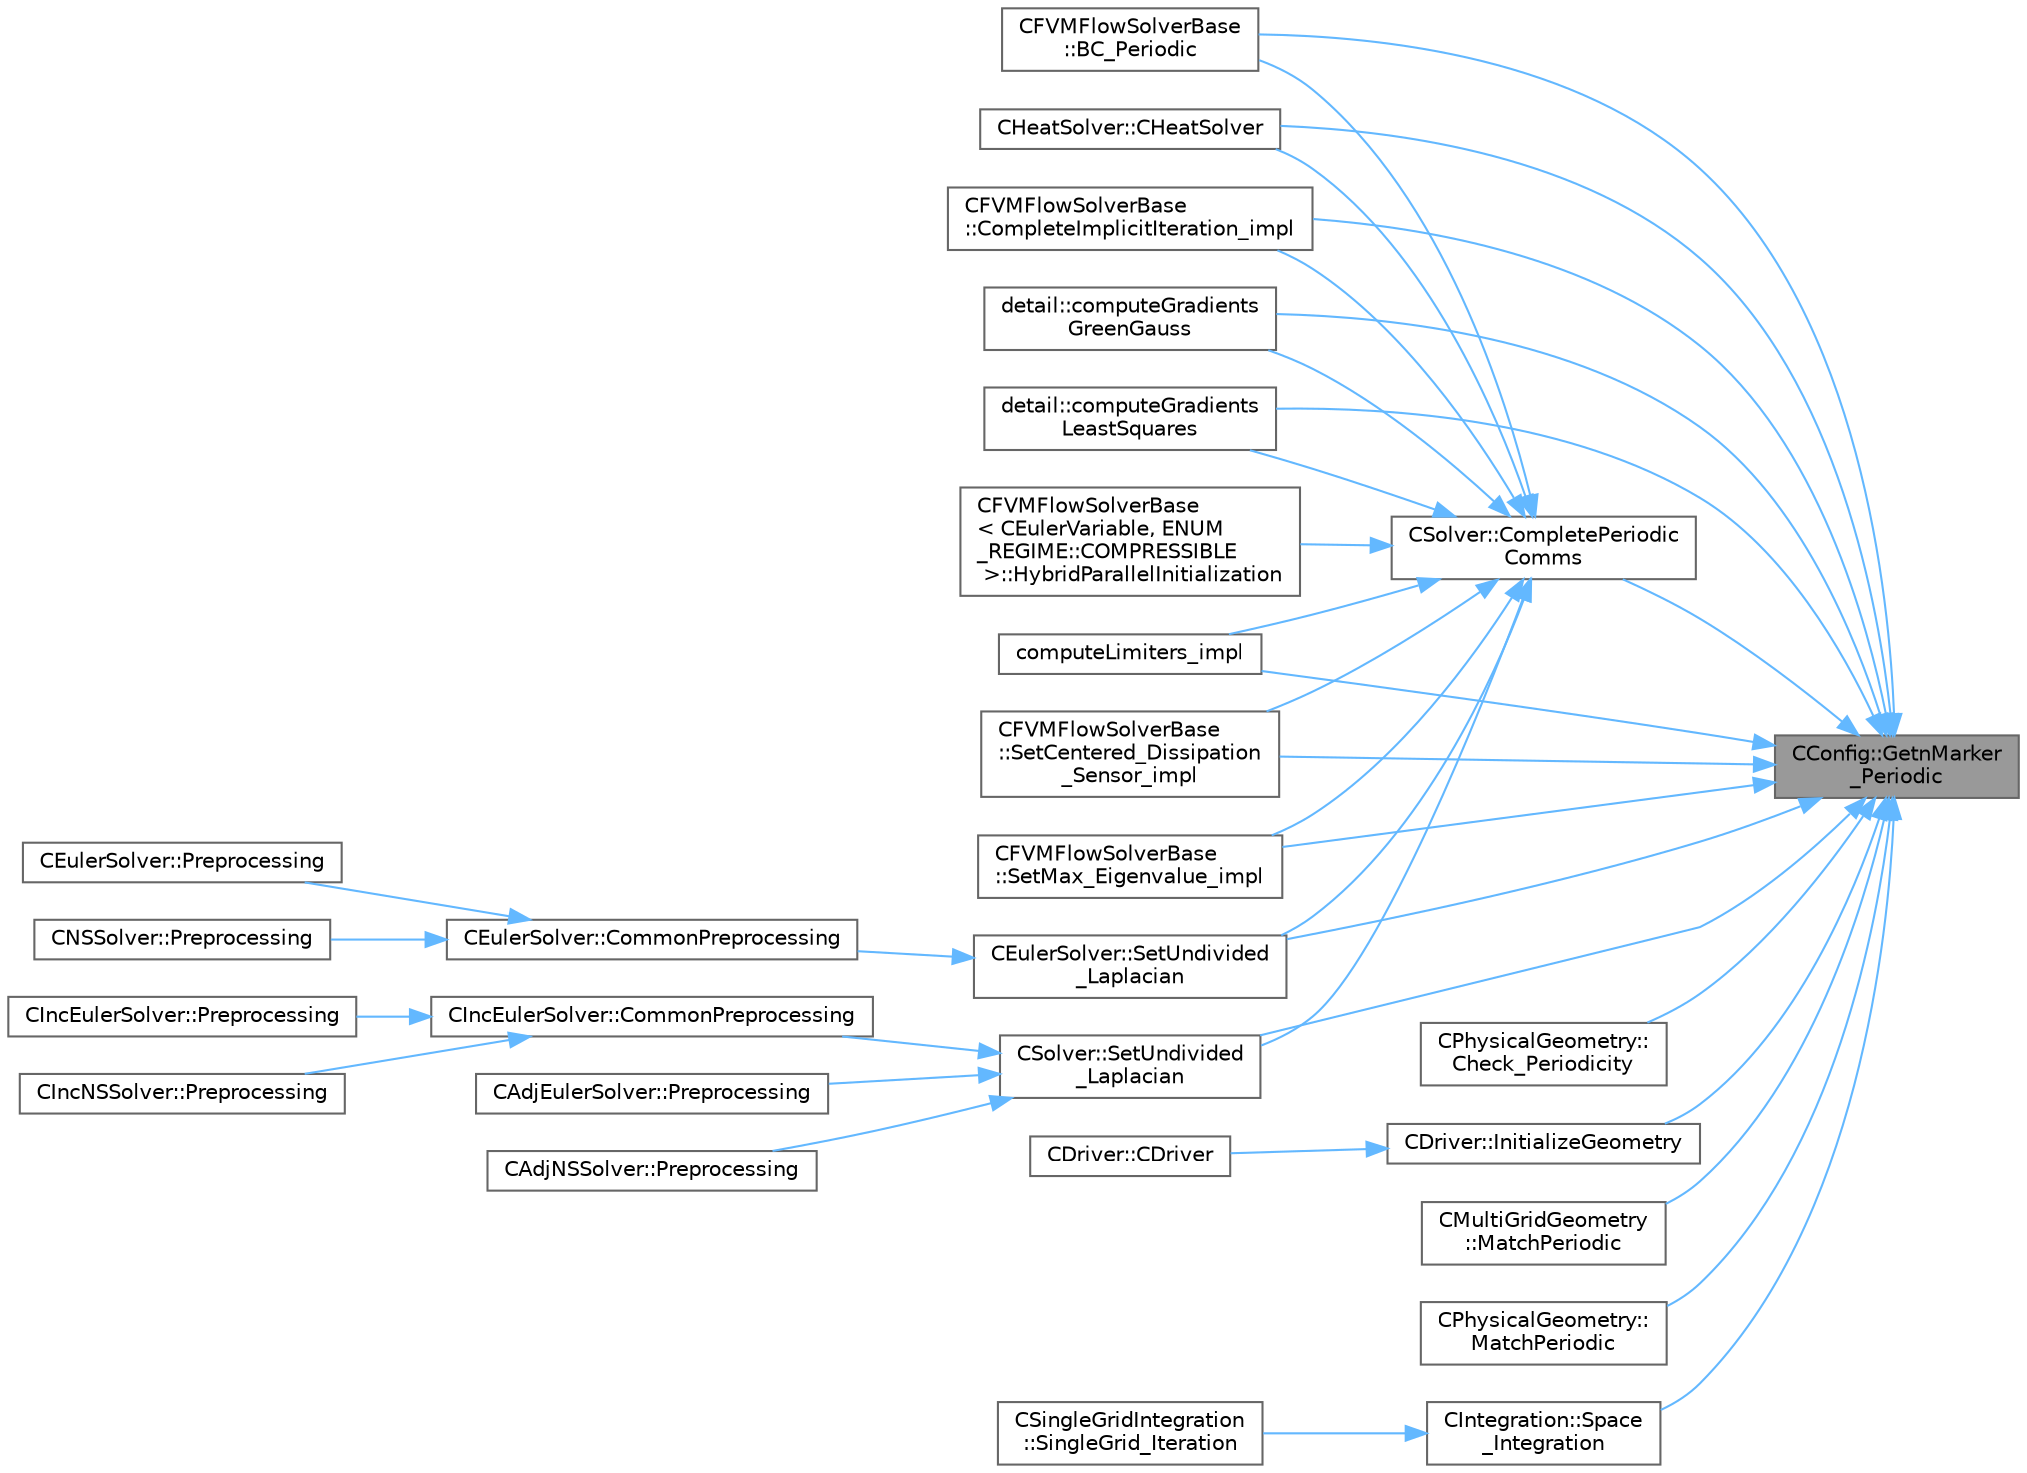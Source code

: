 digraph "CConfig::GetnMarker_Periodic"
{
 // LATEX_PDF_SIZE
  bgcolor="transparent";
  edge [fontname=Helvetica,fontsize=10,labelfontname=Helvetica,labelfontsize=10];
  node [fontname=Helvetica,fontsize=10,shape=box,height=0.2,width=0.4];
  rankdir="RL";
  Node1 [id="Node000001",label="CConfig::GetnMarker\l_Periodic",height=0.2,width=0.4,color="gray40", fillcolor="grey60", style="filled", fontcolor="black",tooltip="Get the total number of periodic markers."];
  Node1 -> Node2 [id="edge1_Node000001_Node000002",dir="back",color="steelblue1",style="solid",tooltip=" "];
  Node2 [id="Node000002",label="CFVMFlowSolverBase\l::BC_Periodic",height=0.2,width=0.4,color="grey40", fillcolor="white", style="filled",URL="$classCFVMFlowSolverBase.html#a24ebe4d462bbef07ec992c8c4d3e3aa3",tooltip="Impose a periodic boundary condition by summing contributions from the complete control volume."];
  Node1 -> Node3 [id="edge2_Node000001_Node000003",dir="back",color="steelblue1",style="solid",tooltip=" "];
  Node3 [id="Node000003",label="CHeatSolver::CHeatSolver",height=0.2,width=0.4,color="grey40", fillcolor="white", style="filled",URL="$classCHeatSolver.html#a89c9ece2b98a950e53f4ee9482968186",tooltip="Constructor of the class."];
  Node1 -> Node4 [id="edge3_Node000001_Node000004",dir="back",color="steelblue1",style="solid",tooltip=" "];
  Node4 [id="Node000004",label="CPhysicalGeometry::\lCheck_Periodicity",height=0.2,width=0.4,color="grey40", fillcolor="white", style="filled",URL="$classCPhysicalGeometry.html#aefb49eb19a8516eac711b7fd0214ae74",tooltip="Check the mesh for periodicity and deactivate multigrid if periodicity is found."];
  Node1 -> Node5 [id="edge4_Node000001_Node000005",dir="back",color="steelblue1",style="solid",tooltip=" "];
  Node5 [id="Node000005",label="CFVMFlowSolverBase\l::CompleteImplicitIteration_impl",height=0.2,width=0.4,color="grey40", fillcolor="white", style="filled",URL="$classCFVMFlowSolverBase.html#a3eb0fbabf1ce42ccc0fe626473800e09",tooltip="Generic implementation to complete an implicit iteration, i.e. update the solution."];
  Node1 -> Node6 [id="edge5_Node000001_Node000006",dir="back",color="steelblue1",style="solid",tooltip=" "];
  Node6 [id="Node000006",label="CSolver::CompletePeriodic\lComms",height=0.2,width=0.4,color="grey40", fillcolor="white", style="filled",URL="$classCSolver.html#a6b9c3e0290bce84f14ad3fde8ffa8658",tooltip="Routine to complete the set of non-blocking periodic communications launched by InitiatePeriodicComms..."];
  Node6 -> Node2 [id="edge6_Node000006_Node000002",dir="back",color="steelblue1",style="solid",tooltip=" "];
  Node6 -> Node3 [id="edge7_Node000006_Node000003",dir="back",color="steelblue1",style="solid",tooltip=" "];
  Node6 -> Node5 [id="edge8_Node000006_Node000005",dir="back",color="steelblue1",style="solid",tooltip=" "];
  Node6 -> Node7 [id="edge9_Node000006_Node000007",dir="back",color="steelblue1",style="solid",tooltip=" "];
  Node7 [id="Node000007",label="detail::computeGradients\lGreenGauss",height=0.2,width=0.4,color="grey40", fillcolor="white", style="filled",URL="$group__FvmAlgos.html#ga031dfb21c1777c986ae93d716ec4568b",tooltip="Compute the gradient of a field using the Green-Gauss theorem."];
  Node6 -> Node8 [id="edge10_Node000006_Node000008",dir="back",color="steelblue1",style="solid",tooltip=" "];
  Node8 [id="Node000008",label="detail::computeGradients\lLeastSquares",height=0.2,width=0.4,color="grey40", fillcolor="white", style="filled",URL="$group__FvmAlgos.html#ga186a32bf8b211a50432fe55a6a608c21",tooltip="Compute the gradient of a field using inverse-distance-weighted or unweighted Least-Squares approxima..."];
  Node6 -> Node9 [id="edge11_Node000006_Node000009",dir="back",color="steelblue1",style="solid",tooltip=" "];
  Node9 [id="Node000009",label="computeLimiters_impl",height=0.2,width=0.4,color="grey40", fillcolor="white", style="filled",URL="$group__FvmAlgos.html#ga4639562695f9dc19f098e6d00fcacde1",tooltip="Generic limiter computation for methods based on one limiter value per point (as opposed to one per e..."];
  Node6 -> Node10 [id="edge12_Node000006_Node000010",dir="back",color="steelblue1",style="solid",tooltip=" "];
  Node10 [id="Node000010",label="CFVMFlowSolverBase\l\< CEulerVariable, ENUM\l_REGIME::COMPRESSIBLE\l \>::HybridParallelInitialization",height=0.2,width=0.4,color="grey40", fillcolor="white", style="filled",URL="$classCFVMFlowSolverBase.html#add3f32c09f3bb0032ed4cc4144ec8b10",tooltip="Initialize thread parallel variables."];
  Node6 -> Node11 [id="edge13_Node000006_Node000011",dir="back",color="steelblue1",style="solid",tooltip=" "];
  Node11 [id="Node000011",label="CFVMFlowSolverBase\l::SetCentered_Dissipation\l_Sensor_impl",height=0.2,width=0.4,color="grey40", fillcolor="white", style="filled",URL="$classCFVMFlowSolverBase.html#afb9ed896e3882658d23042a5ee15c9d2",tooltip="Compute the dissipation sensor for centered schemes."];
  Node6 -> Node12 [id="edge14_Node000006_Node000012",dir="back",color="steelblue1",style="solid",tooltip=" "];
  Node12 [id="Node000012",label="CFVMFlowSolverBase\l::SetMax_Eigenvalue_impl",height=0.2,width=0.4,color="grey40", fillcolor="white", style="filled",URL="$classCFVMFlowSolverBase.html#adc3a96a8ca25902058864c18b533192d",tooltip="Compute the max eigenvalue, gemeric implementation."];
  Node6 -> Node13 [id="edge15_Node000006_Node000013",dir="back",color="steelblue1",style="solid",tooltip=" "];
  Node13 [id="Node000013",label="CEulerSolver::SetUndivided\l_Laplacian",height=0.2,width=0.4,color="grey40", fillcolor="white", style="filled",URL="$classCEulerSolver.html#a82314e58faf4d98a5f3733f43d64de92",tooltip="Compute the undivided laplacian for the solution."];
  Node13 -> Node14 [id="edge16_Node000013_Node000014",dir="back",color="steelblue1",style="solid",tooltip=" "];
  Node14 [id="Node000014",label="CEulerSolver::CommonPreprocessing",height=0.2,width=0.4,color="grey40", fillcolor="white", style="filled",URL="$classCEulerSolver.html#a0d6f93feba8d6aad18edf3594213042b",tooltip="Preprocessing actions common to the Euler and NS solvers."];
  Node14 -> Node15 [id="edge17_Node000014_Node000015",dir="back",color="steelblue1",style="solid",tooltip=" "];
  Node15 [id="Node000015",label="CEulerSolver::Preprocessing",height=0.2,width=0.4,color="grey40", fillcolor="white", style="filled",URL="$classCEulerSolver.html#ab08b6aa95648e7ab973f9f247fe54b31",tooltip="Compute primitive variables and their gradients."];
  Node14 -> Node16 [id="edge18_Node000014_Node000016",dir="back",color="steelblue1",style="solid",tooltip=" "];
  Node16 [id="Node000016",label="CNSSolver::Preprocessing",height=0.2,width=0.4,color="grey40", fillcolor="white", style="filled",URL="$classCNSSolver.html#af83e7cb773797239cdc98fc4d202d32f",tooltip="Restart residual and compute gradients."];
  Node6 -> Node17 [id="edge19_Node000006_Node000017",dir="back",color="steelblue1",style="solid",tooltip=" "];
  Node17 [id="Node000017",label="CSolver::SetUndivided\l_Laplacian",height=0.2,width=0.4,color="grey40", fillcolor="white", style="filled",URL="$classCSolver.html#ae9fa6bf0e3ef0dff07dd85e0a87eef4d",tooltip="Compute the undivided laplacian for the solution variables."];
  Node17 -> Node18 [id="edge20_Node000017_Node000018",dir="back",color="steelblue1",style="solid",tooltip=" "];
  Node18 [id="Node000018",label="CIncEulerSolver::CommonPreprocessing",height=0.2,width=0.4,color="grey40", fillcolor="white", style="filled",URL="$classCIncEulerSolver.html#ac50d02e914c4337e73d2c4878b12c59d",tooltip="Preprocessing actions common to the Euler and NS solvers."];
  Node18 -> Node19 [id="edge21_Node000018_Node000019",dir="back",color="steelblue1",style="solid",tooltip=" "];
  Node19 [id="Node000019",label="CIncEulerSolver::Preprocessing",height=0.2,width=0.4,color="grey40", fillcolor="white", style="filled",URL="$classCIncEulerSolver.html#aac33066eba6bdbe02693afb992e307d8",tooltip="Compute primitive variables and their gradients."];
  Node18 -> Node20 [id="edge22_Node000018_Node000020",dir="back",color="steelblue1",style="solid",tooltip=" "];
  Node20 [id="Node000020",label="CIncNSSolver::Preprocessing",height=0.2,width=0.4,color="grey40", fillcolor="white", style="filled",URL="$classCIncNSSolver.html#aaaff5cfe93aa72a689248c80b2ea9149",tooltip="Restart residual and compute gradients."];
  Node17 -> Node21 [id="edge23_Node000017_Node000021",dir="back",color="steelblue1",style="solid",tooltip=" "];
  Node21 [id="Node000021",label="CAdjEulerSolver::Preprocessing",height=0.2,width=0.4,color="grey40", fillcolor="white", style="filled",URL="$classCAdjEulerSolver.html#a64baf8c7af6006bdc4ad0919f7c2507a",tooltip="Initialize the residual vectors."];
  Node17 -> Node22 [id="edge24_Node000017_Node000022",dir="back",color="steelblue1",style="solid",tooltip=" "];
  Node22 [id="Node000022",label="CAdjNSSolver::Preprocessing",height=0.2,width=0.4,color="grey40", fillcolor="white", style="filled",URL="$classCAdjNSSolver.html#a0669f6fb8ef7cd7800d151d4aff7d3f6",tooltip="Restart residual and compute gradients."];
  Node1 -> Node7 [id="edge25_Node000001_Node000007",dir="back",color="steelblue1",style="solid",tooltip=" "];
  Node1 -> Node8 [id="edge26_Node000001_Node000008",dir="back",color="steelblue1",style="solid",tooltip=" "];
  Node1 -> Node9 [id="edge27_Node000001_Node000009",dir="back",color="steelblue1",style="solid",tooltip=" "];
  Node1 -> Node23 [id="edge28_Node000001_Node000023",dir="back",color="steelblue1",style="solid",tooltip=" "];
  Node23 [id="Node000023",label="CDriver::InitializeGeometry",height=0.2,width=0.4,color="grey40", fillcolor="white", style="filled",URL="$classCDriver.html#a13e45636e813ccc36b5e4a42adb18d96",tooltip="Construction of the edge-based data structure and the multi-grid structure."];
  Node23 -> Node24 [id="edge29_Node000023_Node000024",dir="back",color="steelblue1",style="solid",tooltip=" "];
  Node24 [id="Node000024",label="CDriver::CDriver",height=0.2,width=0.4,color="grey40", fillcolor="white", style="filled",URL="$classCDriver.html#a3fca4a013a6efa9bbb38fe78a86b5f3d",tooltip="Constructor of the class."];
  Node1 -> Node25 [id="edge30_Node000001_Node000025",dir="back",color="steelblue1",style="solid",tooltip=" "];
  Node25 [id="Node000025",label="CMultiGridGeometry\l::MatchPeriodic",height=0.2,width=0.4,color="grey40", fillcolor="white", style="filled",URL="$classCMultiGridGeometry.html#a6a2ee748fde3b48634d694baafa4d685",tooltip="Mach the periodic boundary conditions."];
  Node1 -> Node26 [id="edge31_Node000001_Node000026",dir="back",color="steelblue1",style="solid",tooltip=" "];
  Node26 [id="Node000026",label="CPhysicalGeometry::\lMatchPeriodic",height=0.2,width=0.4,color="grey40", fillcolor="white", style="filled",URL="$classCPhysicalGeometry.html#a763708fe12bba6a755ea5917b3ddf250",tooltip="Mach the periodic boundary conditions."];
  Node1 -> Node11 [id="edge32_Node000001_Node000011",dir="back",color="steelblue1",style="solid",tooltip=" "];
  Node1 -> Node12 [id="edge33_Node000001_Node000012",dir="back",color="steelblue1",style="solid",tooltip=" "];
  Node1 -> Node13 [id="edge34_Node000001_Node000013",dir="back",color="steelblue1",style="solid",tooltip=" "];
  Node1 -> Node17 [id="edge35_Node000001_Node000017",dir="back",color="steelblue1",style="solid",tooltip=" "];
  Node1 -> Node27 [id="edge36_Node000001_Node000027",dir="back",color="steelblue1",style="solid",tooltip=" "];
  Node27 [id="Node000027",label="CIntegration::Space\l_Integration",height=0.2,width=0.4,color="grey40", fillcolor="white", style="filled",URL="$classCIntegration.html#af7aa23ef26b19cb2e73a8df6c7924d91",tooltip="Do the space integration of the numerical system."];
  Node27 -> Node28 [id="edge37_Node000027_Node000028",dir="back",color="steelblue1",style="solid",tooltip=" "];
  Node28 [id="Node000028",label="CSingleGridIntegration\l::SingleGrid_Iteration",height=0.2,width=0.4,color="grey40", fillcolor="white", style="filled",URL="$classCSingleGridIntegration.html#a62ebec93c34c032bcfacc24f8613fd9b",tooltip="Do the numerical integration (implicit) of the turbulence solver."];
}
